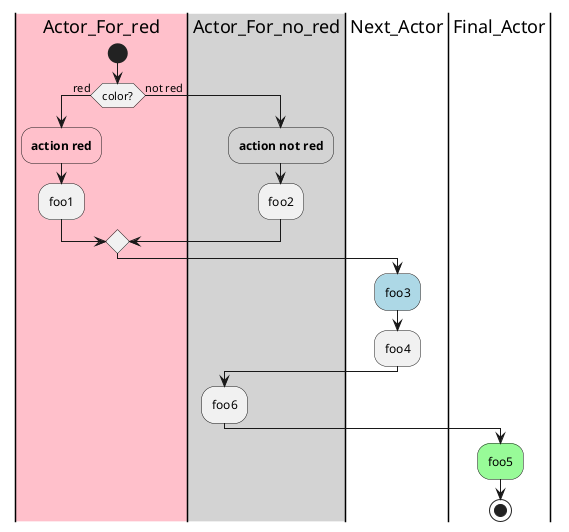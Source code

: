 @startuml test
|#pink|Actor_For_red|
start
if (color?) is (red) then
#pink:**action red**;
:foo1;
else (not red)
|#lightgray|Actor_For_no_red|
#lightgray:**action not red**;
:foo2;
endif
|Next_Actor|
#lightblue:foo3;
:foo4;
|#lightgray|Actor_For_no_red|
:foo6;
|Final_Actor|
#palegreen:foo5;
stop
@enduml